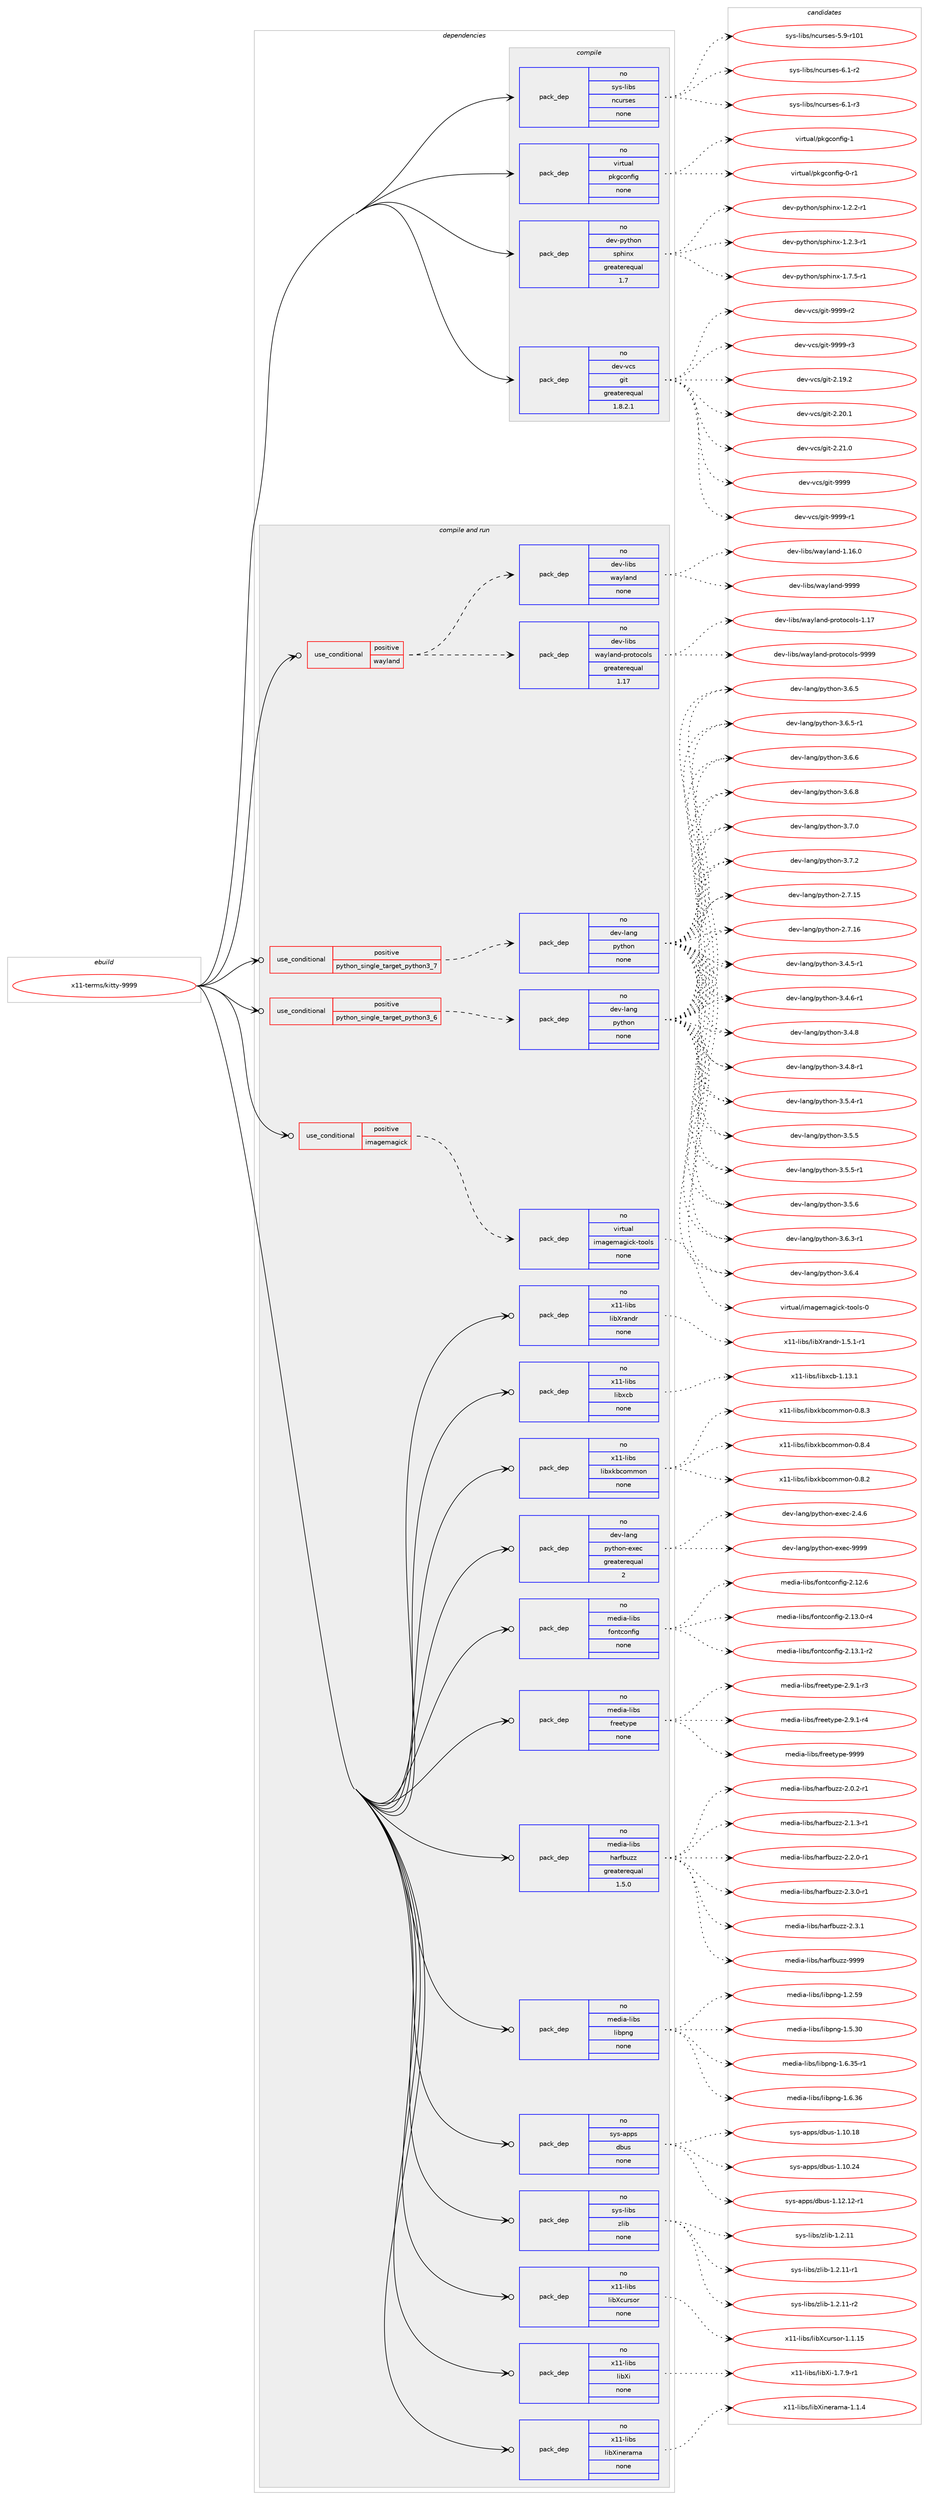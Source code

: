 digraph prolog {

# *************
# Graph options
# *************

newrank=true;
concentrate=true;
compound=true;
graph [rankdir=LR,fontname=Helvetica,fontsize=10,ranksep=1.5];#, ranksep=2.5, nodesep=0.2];
edge  [arrowhead=vee];
node  [fontname=Helvetica,fontsize=10];

# **********
# The ebuild
# **********

subgraph cluster_leftcol {
color=gray;
rank=same;
label=<<i>ebuild</i>>;
id [label="x11-terms/kitty-9999", color=red, width=4, href="../x11-terms/kitty-9999.svg"];
}

# ****************
# The dependencies
# ****************

subgraph cluster_midcol {
color=gray;
label=<<i>dependencies</i>>;
subgraph cluster_compile {
fillcolor="#eeeeee";
style=filled;
label=<<i>compile</i>>;
subgraph pack1271273 {
dependency1768119 [label=<<TABLE BORDER="0" CELLBORDER="1" CELLSPACING="0" CELLPADDING="4" WIDTH="220"><TR><TD ROWSPAN="6" CELLPADDING="30">pack_dep</TD></TR><TR><TD WIDTH="110">no</TD></TR><TR><TD>dev-python</TD></TR><TR><TD>sphinx</TD></TR><TR><TD>greaterequal</TD></TR><TR><TD>1.7</TD></TR></TABLE>>, shape=none, color=blue];
}
id:e -> dependency1768119:w [weight=20,style="solid",arrowhead="vee"];
subgraph pack1271274 {
dependency1768120 [label=<<TABLE BORDER="0" CELLBORDER="1" CELLSPACING="0" CELLPADDING="4" WIDTH="220"><TR><TD ROWSPAN="6" CELLPADDING="30">pack_dep</TD></TR><TR><TD WIDTH="110">no</TD></TR><TR><TD>dev-vcs</TD></TR><TR><TD>git</TD></TR><TR><TD>greaterequal</TD></TR><TR><TD>1.8.2.1</TD></TR></TABLE>>, shape=none, color=blue];
}
id:e -> dependency1768120:w [weight=20,style="solid",arrowhead="vee"];
subgraph pack1271275 {
dependency1768121 [label=<<TABLE BORDER="0" CELLBORDER="1" CELLSPACING="0" CELLPADDING="4" WIDTH="220"><TR><TD ROWSPAN="6" CELLPADDING="30">pack_dep</TD></TR><TR><TD WIDTH="110">no</TD></TR><TR><TD>sys-libs</TD></TR><TR><TD>ncurses</TD></TR><TR><TD>none</TD></TR><TR><TD></TD></TR></TABLE>>, shape=none, color=blue];
}
id:e -> dependency1768121:w [weight=20,style="solid",arrowhead="vee"];
subgraph pack1271276 {
dependency1768122 [label=<<TABLE BORDER="0" CELLBORDER="1" CELLSPACING="0" CELLPADDING="4" WIDTH="220"><TR><TD ROWSPAN="6" CELLPADDING="30">pack_dep</TD></TR><TR><TD WIDTH="110">no</TD></TR><TR><TD>virtual</TD></TR><TR><TD>pkgconfig</TD></TR><TR><TD>none</TD></TR><TR><TD></TD></TR></TABLE>>, shape=none, color=blue];
}
id:e -> dependency1768122:w [weight=20,style="solid",arrowhead="vee"];
}
subgraph cluster_compileandrun {
fillcolor="#eeeeee";
style=filled;
label=<<i>compile and run</i>>;
subgraph cond467041 {
dependency1768123 [label=<<TABLE BORDER="0" CELLBORDER="1" CELLSPACING="0" CELLPADDING="4"><TR><TD ROWSPAN="3" CELLPADDING="10">use_conditional</TD></TR><TR><TD>positive</TD></TR><TR><TD>imagemagick</TD></TR></TABLE>>, shape=none, color=red];
subgraph pack1271277 {
dependency1768124 [label=<<TABLE BORDER="0" CELLBORDER="1" CELLSPACING="0" CELLPADDING="4" WIDTH="220"><TR><TD ROWSPAN="6" CELLPADDING="30">pack_dep</TD></TR><TR><TD WIDTH="110">no</TD></TR><TR><TD>virtual</TD></TR><TR><TD>imagemagick-tools</TD></TR><TR><TD>none</TD></TR><TR><TD></TD></TR></TABLE>>, shape=none, color=blue];
}
dependency1768123:e -> dependency1768124:w [weight=20,style="dashed",arrowhead="vee"];
}
id:e -> dependency1768123:w [weight=20,style="solid",arrowhead="odotvee"];
subgraph cond467042 {
dependency1768125 [label=<<TABLE BORDER="0" CELLBORDER="1" CELLSPACING="0" CELLPADDING="4"><TR><TD ROWSPAN="3" CELLPADDING="10">use_conditional</TD></TR><TR><TD>positive</TD></TR><TR><TD>python_single_target_python3_6</TD></TR></TABLE>>, shape=none, color=red];
subgraph pack1271278 {
dependency1768126 [label=<<TABLE BORDER="0" CELLBORDER="1" CELLSPACING="0" CELLPADDING="4" WIDTH="220"><TR><TD ROWSPAN="6" CELLPADDING="30">pack_dep</TD></TR><TR><TD WIDTH="110">no</TD></TR><TR><TD>dev-lang</TD></TR><TR><TD>python</TD></TR><TR><TD>none</TD></TR><TR><TD></TD></TR></TABLE>>, shape=none, color=blue];
}
dependency1768125:e -> dependency1768126:w [weight=20,style="dashed",arrowhead="vee"];
}
id:e -> dependency1768125:w [weight=20,style="solid",arrowhead="odotvee"];
subgraph cond467043 {
dependency1768127 [label=<<TABLE BORDER="0" CELLBORDER="1" CELLSPACING="0" CELLPADDING="4"><TR><TD ROWSPAN="3" CELLPADDING="10">use_conditional</TD></TR><TR><TD>positive</TD></TR><TR><TD>python_single_target_python3_7</TD></TR></TABLE>>, shape=none, color=red];
subgraph pack1271279 {
dependency1768128 [label=<<TABLE BORDER="0" CELLBORDER="1" CELLSPACING="0" CELLPADDING="4" WIDTH="220"><TR><TD ROWSPAN="6" CELLPADDING="30">pack_dep</TD></TR><TR><TD WIDTH="110">no</TD></TR><TR><TD>dev-lang</TD></TR><TR><TD>python</TD></TR><TR><TD>none</TD></TR><TR><TD></TD></TR></TABLE>>, shape=none, color=blue];
}
dependency1768127:e -> dependency1768128:w [weight=20,style="dashed",arrowhead="vee"];
}
id:e -> dependency1768127:w [weight=20,style="solid",arrowhead="odotvee"];
subgraph cond467044 {
dependency1768129 [label=<<TABLE BORDER="0" CELLBORDER="1" CELLSPACING="0" CELLPADDING="4"><TR><TD ROWSPAN="3" CELLPADDING="10">use_conditional</TD></TR><TR><TD>positive</TD></TR><TR><TD>wayland</TD></TR></TABLE>>, shape=none, color=red];
subgraph pack1271280 {
dependency1768130 [label=<<TABLE BORDER="0" CELLBORDER="1" CELLSPACING="0" CELLPADDING="4" WIDTH="220"><TR><TD ROWSPAN="6" CELLPADDING="30">pack_dep</TD></TR><TR><TD WIDTH="110">no</TD></TR><TR><TD>dev-libs</TD></TR><TR><TD>wayland</TD></TR><TR><TD>none</TD></TR><TR><TD></TD></TR></TABLE>>, shape=none, color=blue];
}
dependency1768129:e -> dependency1768130:w [weight=20,style="dashed",arrowhead="vee"];
subgraph pack1271281 {
dependency1768131 [label=<<TABLE BORDER="0" CELLBORDER="1" CELLSPACING="0" CELLPADDING="4" WIDTH="220"><TR><TD ROWSPAN="6" CELLPADDING="30">pack_dep</TD></TR><TR><TD WIDTH="110">no</TD></TR><TR><TD>dev-libs</TD></TR><TR><TD>wayland-protocols</TD></TR><TR><TD>greaterequal</TD></TR><TR><TD>1.17</TD></TR></TABLE>>, shape=none, color=blue];
}
dependency1768129:e -> dependency1768131:w [weight=20,style="dashed",arrowhead="vee"];
}
id:e -> dependency1768129:w [weight=20,style="solid",arrowhead="odotvee"];
subgraph pack1271282 {
dependency1768132 [label=<<TABLE BORDER="0" CELLBORDER="1" CELLSPACING="0" CELLPADDING="4" WIDTH="220"><TR><TD ROWSPAN="6" CELLPADDING="30">pack_dep</TD></TR><TR><TD WIDTH="110">no</TD></TR><TR><TD>dev-lang</TD></TR><TR><TD>python-exec</TD></TR><TR><TD>greaterequal</TD></TR><TR><TD>2</TD></TR></TABLE>>, shape=none, color=blue];
}
id:e -> dependency1768132:w [weight=20,style="solid",arrowhead="odotvee"];
subgraph pack1271283 {
dependency1768133 [label=<<TABLE BORDER="0" CELLBORDER="1" CELLSPACING="0" CELLPADDING="4" WIDTH="220"><TR><TD ROWSPAN="6" CELLPADDING="30">pack_dep</TD></TR><TR><TD WIDTH="110">no</TD></TR><TR><TD>media-libs</TD></TR><TR><TD>fontconfig</TD></TR><TR><TD>none</TD></TR><TR><TD></TD></TR></TABLE>>, shape=none, color=blue];
}
id:e -> dependency1768133:w [weight=20,style="solid",arrowhead="odotvee"];
subgraph pack1271284 {
dependency1768134 [label=<<TABLE BORDER="0" CELLBORDER="1" CELLSPACING="0" CELLPADDING="4" WIDTH="220"><TR><TD ROWSPAN="6" CELLPADDING="30">pack_dep</TD></TR><TR><TD WIDTH="110">no</TD></TR><TR><TD>media-libs</TD></TR><TR><TD>freetype</TD></TR><TR><TD>none</TD></TR><TR><TD></TD></TR></TABLE>>, shape=none, color=blue];
}
id:e -> dependency1768134:w [weight=20,style="solid",arrowhead="odotvee"];
subgraph pack1271285 {
dependency1768135 [label=<<TABLE BORDER="0" CELLBORDER="1" CELLSPACING="0" CELLPADDING="4" WIDTH="220"><TR><TD ROWSPAN="6" CELLPADDING="30">pack_dep</TD></TR><TR><TD WIDTH="110">no</TD></TR><TR><TD>media-libs</TD></TR><TR><TD>harfbuzz</TD></TR><TR><TD>greaterequal</TD></TR><TR><TD>1.5.0</TD></TR></TABLE>>, shape=none, color=blue];
}
id:e -> dependency1768135:w [weight=20,style="solid",arrowhead="odotvee"];
subgraph pack1271286 {
dependency1768136 [label=<<TABLE BORDER="0" CELLBORDER="1" CELLSPACING="0" CELLPADDING="4" WIDTH="220"><TR><TD ROWSPAN="6" CELLPADDING="30">pack_dep</TD></TR><TR><TD WIDTH="110">no</TD></TR><TR><TD>media-libs</TD></TR><TR><TD>libpng</TD></TR><TR><TD>none</TD></TR><TR><TD></TD></TR></TABLE>>, shape=none, color=blue];
}
id:e -> dependency1768136:w [weight=20,style="solid",arrowhead="odotvee"];
subgraph pack1271287 {
dependency1768137 [label=<<TABLE BORDER="0" CELLBORDER="1" CELLSPACING="0" CELLPADDING="4" WIDTH="220"><TR><TD ROWSPAN="6" CELLPADDING="30">pack_dep</TD></TR><TR><TD WIDTH="110">no</TD></TR><TR><TD>sys-apps</TD></TR><TR><TD>dbus</TD></TR><TR><TD>none</TD></TR><TR><TD></TD></TR></TABLE>>, shape=none, color=blue];
}
id:e -> dependency1768137:w [weight=20,style="solid",arrowhead="odotvee"];
subgraph pack1271288 {
dependency1768138 [label=<<TABLE BORDER="0" CELLBORDER="1" CELLSPACING="0" CELLPADDING="4" WIDTH="220"><TR><TD ROWSPAN="6" CELLPADDING="30">pack_dep</TD></TR><TR><TD WIDTH="110">no</TD></TR><TR><TD>sys-libs</TD></TR><TR><TD>zlib</TD></TR><TR><TD>none</TD></TR><TR><TD></TD></TR></TABLE>>, shape=none, color=blue];
}
id:e -> dependency1768138:w [weight=20,style="solid",arrowhead="odotvee"];
subgraph pack1271289 {
dependency1768139 [label=<<TABLE BORDER="0" CELLBORDER="1" CELLSPACING="0" CELLPADDING="4" WIDTH="220"><TR><TD ROWSPAN="6" CELLPADDING="30">pack_dep</TD></TR><TR><TD WIDTH="110">no</TD></TR><TR><TD>x11-libs</TD></TR><TR><TD>libXcursor</TD></TR><TR><TD>none</TD></TR><TR><TD></TD></TR></TABLE>>, shape=none, color=blue];
}
id:e -> dependency1768139:w [weight=20,style="solid",arrowhead="odotvee"];
subgraph pack1271290 {
dependency1768140 [label=<<TABLE BORDER="0" CELLBORDER="1" CELLSPACING="0" CELLPADDING="4" WIDTH="220"><TR><TD ROWSPAN="6" CELLPADDING="30">pack_dep</TD></TR><TR><TD WIDTH="110">no</TD></TR><TR><TD>x11-libs</TD></TR><TR><TD>libXi</TD></TR><TR><TD>none</TD></TR><TR><TD></TD></TR></TABLE>>, shape=none, color=blue];
}
id:e -> dependency1768140:w [weight=20,style="solid",arrowhead="odotvee"];
subgraph pack1271291 {
dependency1768141 [label=<<TABLE BORDER="0" CELLBORDER="1" CELLSPACING="0" CELLPADDING="4" WIDTH="220"><TR><TD ROWSPAN="6" CELLPADDING="30">pack_dep</TD></TR><TR><TD WIDTH="110">no</TD></TR><TR><TD>x11-libs</TD></TR><TR><TD>libXinerama</TD></TR><TR><TD>none</TD></TR><TR><TD></TD></TR></TABLE>>, shape=none, color=blue];
}
id:e -> dependency1768141:w [weight=20,style="solid",arrowhead="odotvee"];
subgraph pack1271292 {
dependency1768142 [label=<<TABLE BORDER="0" CELLBORDER="1" CELLSPACING="0" CELLPADDING="4" WIDTH="220"><TR><TD ROWSPAN="6" CELLPADDING="30">pack_dep</TD></TR><TR><TD WIDTH="110">no</TD></TR><TR><TD>x11-libs</TD></TR><TR><TD>libXrandr</TD></TR><TR><TD>none</TD></TR><TR><TD></TD></TR></TABLE>>, shape=none, color=blue];
}
id:e -> dependency1768142:w [weight=20,style="solid",arrowhead="odotvee"];
subgraph pack1271293 {
dependency1768143 [label=<<TABLE BORDER="0" CELLBORDER="1" CELLSPACING="0" CELLPADDING="4" WIDTH="220"><TR><TD ROWSPAN="6" CELLPADDING="30">pack_dep</TD></TR><TR><TD WIDTH="110">no</TD></TR><TR><TD>x11-libs</TD></TR><TR><TD>libxcb</TD></TR><TR><TD>none</TD></TR><TR><TD></TD></TR></TABLE>>, shape=none, color=blue];
}
id:e -> dependency1768143:w [weight=20,style="solid",arrowhead="odotvee"];
subgraph pack1271294 {
dependency1768144 [label=<<TABLE BORDER="0" CELLBORDER="1" CELLSPACING="0" CELLPADDING="4" WIDTH="220"><TR><TD ROWSPAN="6" CELLPADDING="30">pack_dep</TD></TR><TR><TD WIDTH="110">no</TD></TR><TR><TD>x11-libs</TD></TR><TR><TD>libxkbcommon</TD></TR><TR><TD>none</TD></TR><TR><TD></TD></TR></TABLE>>, shape=none, color=blue];
}
id:e -> dependency1768144:w [weight=20,style="solid",arrowhead="odotvee"];
}
subgraph cluster_run {
fillcolor="#eeeeee";
style=filled;
label=<<i>run</i>>;
}
}

# **************
# The candidates
# **************

subgraph cluster_choices {
rank=same;
color=gray;
label=<<i>candidates</i>>;

subgraph choice1271273 {
color=black;
nodesep=1;
choice10010111845112121116104111110471151121041051101204549465046504511449 [label="dev-python/sphinx-1.2.2-r1", color=red, width=4,href="../dev-python/sphinx-1.2.2-r1.svg"];
choice10010111845112121116104111110471151121041051101204549465046514511449 [label="dev-python/sphinx-1.2.3-r1", color=red, width=4,href="../dev-python/sphinx-1.2.3-r1.svg"];
choice10010111845112121116104111110471151121041051101204549465546534511449 [label="dev-python/sphinx-1.7.5-r1", color=red, width=4,href="../dev-python/sphinx-1.7.5-r1.svg"];
dependency1768119:e -> choice10010111845112121116104111110471151121041051101204549465046504511449:w [style=dotted,weight="100"];
dependency1768119:e -> choice10010111845112121116104111110471151121041051101204549465046514511449:w [style=dotted,weight="100"];
dependency1768119:e -> choice10010111845112121116104111110471151121041051101204549465546534511449:w [style=dotted,weight="100"];
}
subgraph choice1271274 {
color=black;
nodesep=1;
choice10010111845118991154710310511645504649574650 [label="dev-vcs/git-2.19.2", color=red, width=4,href="../dev-vcs/git-2.19.2.svg"];
choice10010111845118991154710310511645504650484649 [label="dev-vcs/git-2.20.1", color=red, width=4,href="../dev-vcs/git-2.20.1.svg"];
choice10010111845118991154710310511645504650494648 [label="dev-vcs/git-2.21.0", color=red, width=4,href="../dev-vcs/git-2.21.0.svg"];
choice1001011184511899115471031051164557575757 [label="dev-vcs/git-9999", color=red, width=4,href="../dev-vcs/git-9999.svg"];
choice10010111845118991154710310511645575757574511449 [label="dev-vcs/git-9999-r1", color=red, width=4,href="../dev-vcs/git-9999-r1.svg"];
choice10010111845118991154710310511645575757574511450 [label="dev-vcs/git-9999-r2", color=red, width=4,href="../dev-vcs/git-9999-r2.svg"];
choice10010111845118991154710310511645575757574511451 [label="dev-vcs/git-9999-r3", color=red, width=4,href="../dev-vcs/git-9999-r3.svg"];
dependency1768120:e -> choice10010111845118991154710310511645504649574650:w [style=dotted,weight="100"];
dependency1768120:e -> choice10010111845118991154710310511645504650484649:w [style=dotted,weight="100"];
dependency1768120:e -> choice10010111845118991154710310511645504650494648:w [style=dotted,weight="100"];
dependency1768120:e -> choice1001011184511899115471031051164557575757:w [style=dotted,weight="100"];
dependency1768120:e -> choice10010111845118991154710310511645575757574511449:w [style=dotted,weight="100"];
dependency1768120:e -> choice10010111845118991154710310511645575757574511450:w [style=dotted,weight="100"];
dependency1768120:e -> choice10010111845118991154710310511645575757574511451:w [style=dotted,weight="100"];
}
subgraph choice1271275 {
color=black;
nodesep=1;
choice115121115451081059811547110991171141151011154553465745114494849 [label="sys-libs/ncurses-5.9-r101", color=red, width=4,href="../sys-libs/ncurses-5.9-r101.svg"];
choice11512111545108105981154711099117114115101115455446494511450 [label="sys-libs/ncurses-6.1-r2", color=red, width=4,href="../sys-libs/ncurses-6.1-r2.svg"];
choice11512111545108105981154711099117114115101115455446494511451 [label="sys-libs/ncurses-6.1-r3", color=red, width=4,href="../sys-libs/ncurses-6.1-r3.svg"];
dependency1768121:e -> choice115121115451081059811547110991171141151011154553465745114494849:w [style=dotted,weight="100"];
dependency1768121:e -> choice11512111545108105981154711099117114115101115455446494511450:w [style=dotted,weight="100"];
dependency1768121:e -> choice11512111545108105981154711099117114115101115455446494511451:w [style=dotted,weight="100"];
}
subgraph choice1271276 {
color=black;
nodesep=1;
choice11810511411611797108471121071039911111010210510345484511449 [label="virtual/pkgconfig-0-r1", color=red, width=4,href="../virtual/pkgconfig-0-r1.svg"];
choice1181051141161179710847112107103991111101021051034549 [label="virtual/pkgconfig-1", color=red, width=4,href="../virtual/pkgconfig-1.svg"];
dependency1768122:e -> choice11810511411611797108471121071039911111010210510345484511449:w [style=dotted,weight="100"];
dependency1768122:e -> choice1181051141161179710847112107103991111101021051034549:w [style=dotted,weight="100"];
}
subgraph choice1271277 {
color=black;
nodesep=1;
choice1181051141161179710847105109971031011099710310599107451161111111081154548 [label="virtual/imagemagick-tools-0", color=red, width=4,href="../virtual/imagemagick-tools-0.svg"];
dependency1768124:e -> choice1181051141161179710847105109971031011099710310599107451161111111081154548:w [style=dotted,weight="100"];
}
subgraph choice1271278 {
color=black;
nodesep=1;
choice10010111845108971101034711212111610411111045504655464953 [label="dev-lang/python-2.7.15", color=red, width=4,href="../dev-lang/python-2.7.15.svg"];
choice10010111845108971101034711212111610411111045504655464954 [label="dev-lang/python-2.7.16", color=red, width=4,href="../dev-lang/python-2.7.16.svg"];
choice1001011184510897110103471121211161041111104551465246534511449 [label="dev-lang/python-3.4.5-r1", color=red, width=4,href="../dev-lang/python-3.4.5-r1.svg"];
choice1001011184510897110103471121211161041111104551465246544511449 [label="dev-lang/python-3.4.6-r1", color=red, width=4,href="../dev-lang/python-3.4.6-r1.svg"];
choice100101118451089711010347112121116104111110455146524656 [label="dev-lang/python-3.4.8", color=red, width=4,href="../dev-lang/python-3.4.8.svg"];
choice1001011184510897110103471121211161041111104551465246564511449 [label="dev-lang/python-3.4.8-r1", color=red, width=4,href="../dev-lang/python-3.4.8-r1.svg"];
choice1001011184510897110103471121211161041111104551465346524511449 [label="dev-lang/python-3.5.4-r1", color=red, width=4,href="../dev-lang/python-3.5.4-r1.svg"];
choice100101118451089711010347112121116104111110455146534653 [label="dev-lang/python-3.5.5", color=red, width=4,href="../dev-lang/python-3.5.5.svg"];
choice1001011184510897110103471121211161041111104551465346534511449 [label="dev-lang/python-3.5.5-r1", color=red, width=4,href="../dev-lang/python-3.5.5-r1.svg"];
choice100101118451089711010347112121116104111110455146534654 [label="dev-lang/python-3.5.6", color=red, width=4,href="../dev-lang/python-3.5.6.svg"];
choice1001011184510897110103471121211161041111104551465446514511449 [label="dev-lang/python-3.6.3-r1", color=red, width=4,href="../dev-lang/python-3.6.3-r1.svg"];
choice100101118451089711010347112121116104111110455146544652 [label="dev-lang/python-3.6.4", color=red, width=4,href="../dev-lang/python-3.6.4.svg"];
choice100101118451089711010347112121116104111110455146544653 [label="dev-lang/python-3.6.5", color=red, width=4,href="../dev-lang/python-3.6.5.svg"];
choice1001011184510897110103471121211161041111104551465446534511449 [label="dev-lang/python-3.6.5-r1", color=red, width=4,href="../dev-lang/python-3.6.5-r1.svg"];
choice100101118451089711010347112121116104111110455146544654 [label="dev-lang/python-3.6.6", color=red, width=4,href="../dev-lang/python-3.6.6.svg"];
choice100101118451089711010347112121116104111110455146544656 [label="dev-lang/python-3.6.8", color=red, width=4,href="../dev-lang/python-3.6.8.svg"];
choice100101118451089711010347112121116104111110455146554648 [label="dev-lang/python-3.7.0", color=red, width=4,href="../dev-lang/python-3.7.0.svg"];
choice100101118451089711010347112121116104111110455146554650 [label="dev-lang/python-3.7.2", color=red, width=4,href="../dev-lang/python-3.7.2.svg"];
dependency1768126:e -> choice10010111845108971101034711212111610411111045504655464953:w [style=dotted,weight="100"];
dependency1768126:e -> choice10010111845108971101034711212111610411111045504655464954:w [style=dotted,weight="100"];
dependency1768126:e -> choice1001011184510897110103471121211161041111104551465246534511449:w [style=dotted,weight="100"];
dependency1768126:e -> choice1001011184510897110103471121211161041111104551465246544511449:w [style=dotted,weight="100"];
dependency1768126:e -> choice100101118451089711010347112121116104111110455146524656:w [style=dotted,weight="100"];
dependency1768126:e -> choice1001011184510897110103471121211161041111104551465246564511449:w [style=dotted,weight="100"];
dependency1768126:e -> choice1001011184510897110103471121211161041111104551465346524511449:w [style=dotted,weight="100"];
dependency1768126:e -> choice100101118451089711010347112121116104111110455146534653:w [style=dotted,weight="100"];
dependency1768126:e -> choice1001011184510897110103471121211161041111104551465346534511449:w [style=dotted,weight="100"];
dependency1768126:e -> choice100101118451089711010347112121116104111110455146534654:w [style=dotted,weight="100"];
dependency1768126:e -> choice1001011184510897110103471121211161041111104551465446514511449:w [style=dotted,weight="100"];
dependency1768126:e -> choice100101118451089711010347112121116104111110455146544652:w [style=dotted,weight="100"];
dependency1768126:e -> choice100101118451089711010347112121116104111110455146544653:w [style=dotted,weight="100"];
dependency1768126:e -> choice1001011184510897110103471121211161041111104551465446534511449:w [style=dotted,weight="100"];
dependency1768126:e -> choice100101118451089711010347112121116104111110455146544654:w [style=dotted,weight="100"];
dependency1768126:e -> choice100101118451089711010347112121116104111110455146544656:w [style=dotted,weight="100"];
dependency1768126:e -> choice100101118451089711010347112121116104111110455146554648:w [style=dotted,weight="100"];
dependency1768126:e -> choice100101118451089711010347112121116104111110455146554650:w [style=dotted,weight="100"];
}
subgraph choice1271279 {
color=black;
nodesep=1;
choice10010111845108971101034711212111610411111045504655464953 [label="dev-lang/python-2.7.15", color=red, width=4,href="../dev-lang/python-2.7.15.svg"];
choice10010111845108971101034711212111610411111045504655464954 [label="dev-lang/python-2.7.16", color=red, width=4,href="../dev-lang/python-2.7.16.svg"];
choice1001011184510897110103471121211161041111104551465246534511449 [label="dev-lang/python-3.4.5-r1", color=red, width=4,href="../dev-lang/python-3.4.5-r1.svg"];
choice1001011184510897110103471121211161041111104551465246544511449 [label="dev-lang/python-3.4.6-r1", color=red, width=4,href="../dev-lang/python-3.4.6-r1.svg"];
choice100101118451089711010347112121116104111110455146524656 [label="dev-lang/python-3.4.8", color=red, width=4,href="../dev-lang/python-3.4.8.svg"];
choice1001011184510897110103471121211161041111104551465246564511449 [label="dev-lang/python-3.4.8-r1", color=red, width=4,href="../dev-lang/python-3.4.8-r1.svg"];
choice1001011184510897110103471121211161041111104551465346524511449 [label="dev-lang/python-3.5.4-r1", color=red, width=4,href="../dev-lang/python-3.5.4-r1.svg"];
choice100101118451089711010347112121116104111110455146534653 [label="dev-lang/python-3.5.5", color=red, width=4,href="../dev-lang/python-3.5.5.svg"];
choice1001011184510897110103471121211161041111104551465346534511449 [label="dev-lang/python-3.5.5-r1", color=red, width=4,href="../dev-lang/python-3.5.5-r1.svg"];
choice100101118451089711010347112121116104111110455146534654 [label="dev-lang/python-3.5.6", color=red, width=4,href="../dev-lang/python-3.5.6.svg"];
choice1001011184510897110103471121211161041111104551465446514511449 [label="dev-lang/python-3.6.3-r1", color=red, width=4,href="../dev-lang/python-3.6.3-r1.svg"];
choice100101118451089711010347112121116104111110455146544652 [label="dev-lang/python-3.6.4", color=red, width=4,href="../dev-lang/python-3.6.4.svg"];
choice100101118451089711010347112121116104111110455146544653 [label="dev-lang/python-3.6.5", color=red, width=4,href="../dev-lang/python-3.6.5.svg"];
choice1001011184510897110103471121211161041111104551465446534511449 [label="dev-lang/python-3.6.5-r1", color=red, width=4,href="../dev-lang/python-3.6.5-r1.svg"];
choice100101118451089711010347112121116104111110455146544654 [label="dev-lang/python-3.6.6", color=red, width=4,href="../dev-lang/python-3.6.6.svg"];
choice100101118451089711010347112121116104111110455146544656 [label="dev-lang/python-3.6.8", color=red, width=4,href="../dev-lang/python-3.6.8.svg"];
choice100101118451089711010347112121116104111110455146554648 [label="dev-lang/python-3.7.0", color=red, width=4,href="../dev-lang/python-3.7.0.svg"];
choice100101118451089711010347112121116104111110455146554650 [label="dev-lang/python-3.7.2", color=red, width=4,href="../dev-lang/python-3.7.2.svg"];
dependency1768128:e -> choice10010111845108971101034711212111610411111045504655464953:w [style=dotted,weight="100"];
dependency1768128:e -> choice10010111845108971101034711212111610411111045504655464954:w [style=dotted,weight="100"];
dependency1768128:e -> choice1001011184510897110103471121211161041111104551465246534511449:w [style=dotted,weight="100"];
dependency1768128:e -> choice1001011184510897110103471121211161041111104551465246544511449:w [style=dotted,weight="100"];
dependency1768128:e -> choice100101118451089711010347112121116104111110455146524656:w [style=dotted,weight="100"];
dependency1768128:e -> choice1001011184510897110103471121211161041111104551465246564511449:w [style=dotted,weight="100"];
dependency1768128:e -> choice1001011184510897110103471121211161041111104551465346524511449:w [style=dotted,weight="100"];
dependency1768128:e -> choice100101118451089711010347112121116104111110455146534653:w [style=dotted,weight="100"];
dependency1768128:e -> choice1001011184510897110103471121211161041111104551465346534511449:w [style=dotted,weight="100"];
dependency1768128:e -> choice100101118451089711010347112121116104111110455146534654:w [style=dotted,weight="100"];
dependency1768128:e -> choice1001011184510897110103471121211161041111104551465446514511449:w [style=dotted,weight="100"];
dependency1768128:e -> choice100101118451089711010347112121116104111110455146544652:w [style=dotted,weight="100"];
dependency1768128:e -> choice100101118451089711010347112121116104111110455146544653:w [style=dotted,weight="100"];
dependency1768128:e -> choice1001011184510897110103471121211161041111104551465446534511449:w [style=dotted,weight="100"];
dependency1768128:e -> choice100101118451089711010347112121116104111110455146544654:w [style=dotted,weight="100"];
dependency1768128:e -> choice100101118451089711010347112121116104111110455146544656:w [style=dotted,weight="100"];
dependency1768128:e -> choice100101118451089711010347112121116104111110455146554648:w [style=dotted,weight="100"];
dependency1768128:e -> choice100101118451089711010347112121116104111110455146554650:w [style=dotted,weight="100"];
}
subgraph choice1271280 {
color=black;
nodesep=1;
choice100101118451081059811547119971211089711010045494649544648 [label="dev-libs/wayland-1.16.0", color=red, width=4,href="../dev-libs/wayland-1.16.0.svg"];
choice10010111845108105981154711997121108971101004557575757 [label="dev-libs/wayland-9999", color=red, width=4,href="../dev-libs/wayland-9999.svg"];
dependency1768130:e -> choice100101118451081059811547119971211089711010045494649544648:w [style=dotted,weight="100"];
dependency1768130:e -> choice10010111845108105981154711997121108971101004557575757:w [style=dotted,weight="100"];
}
subgraph choice1271281 {
color=black;
nodesep=1;
choice100101118451081059811547119971211089711010045112114111116111991111081154549464955 [label="dev-libs/wayland-protocols-1.17", color=red, width=4,href="../dev-libs/wayland-protocols-1.17.svg"];
choice100101118451081059811547119971211089711010045112114111116111991111081154557575757 [label="dev-libs/wayland-protocols-9999", color=red, width=4,href="../dev-libs/wayland-protocols-9999.svg"];
dependency1768131:e -> choice100101118451081059811547119971211089711010045112114111116111991111081154549464955:w [style=dotted,weight="100"];
dependency1768131:e -> choice100101118451081059811547119971211089711010045112114111116111991111081154557575757:w [style=dotted,weight="100"];
}
subgraph choice1271282 {
color=black;
nodesep=1;
choice1001011184510897110103471121211161041111104510112010199455046524654 [label="dev-lang/python-exec-2.4.6", color=red, width=4,href="../dev-lang/python-exec-2.4.6.svg"];
choice10010111845108971101034711212111610411111045101120101994557575757 [label="dev-lang/python-exec-9999", color=red, width=4,href="../dev-lang/python-exec-9999.svg"];
dependency1768132:e -> choice1001011184510897110103471121211161041111104510112010199455046524654:w [style=dotted,weight="100"];
dependency1768132:e -> choice10010111845108971101034711212111610411111045101120101994557575757:w [style=dotted,weight="100"];
}
subgraph choice1271283 {
color=black;
nodesep=1;
choice109101100105974510810598115471021111101169911111010210510345504649504654 [label="media-libs/fontconfig-2.12.6", color=red, width=4,href="../media-libs/fontconfig-2.12.6.svg"];
choice1091011001059745108105981154710211111011699111110102105103455046495146484511452 [label="media-libs/fontconfig-2.13.0-r4", color=red, width=4,href="../media-libs/fontconfig-2.13.0-r4.svg"];
choice1091011001059745108105981154710211111011699111110102105103455046495146494511450 [label="media-libs/fontconfig-2.13.1-r2", color=red, width=4,href="../media-libs/fontconfig-2.13.1-r2.svg"];
dependency1768133:e -> choice109101100105974510810598115471021111101169911111010210510345504649504654:w [style=dotted,weight="100"];
dependency1768133:e -> choice1091011001059745108105981154710211111011699111110102105103455046495146484511452:w [style=dotted,weight="100"];
dependency1768133:e -> choice1091011001059745108105981154710211111011699111110102105103455046495146494511450:w [style=dotted,weight="100"];
}
subgraph choice1271284 {
color=black;
nodesep=1;
choice109101100105974510810598115471021141011011161211121014550465746494511451 [label="media-libs/freetype-2.9.1-r3", color=red, width=4,href="../media-libs/freetype-2.9.1-r3.svg"];
choice109101100105974510810598115471021141011011161211121014550465746494511452 [label="media-libs/freetype-2.9.1-r4", color=red, width=4,href="../media-libs/freetype-2.9.1-r4.svg"];
choice109101100105974510810598115471021141011011161211121014557575757 [label="media-libs/freetype-9999", color=red, width=4,href="../media-libs/freetype-9999.svg"];
dependency1768134:e -> choice109101100105974510810598115471021141011011161211121014550465746494511451:w [style=dotted,weight="100"];
dependency1768134:e -> choice109101100105974510810598115471021141011011161211121014550465746494511452:w [style=dotted,weight="100"];
dependency1768134:e -> choice109101100105974510810598115471021141011011161211121014557575757:w [style=dotted,weight="100"];
}
subgraph choice1271285 {
color=black;
nodesep=1;
choice1091011001059745108105981154710497114102981171221224550464846504511449 [label="media-libs/harfbuzz-2.0.2-r1", color=red, width=4,href="../media-libs/harfbuzz-2.0.2-r1.svg"];
choice1091011001059745108105981154710497114102981171221224550464946514511449 [label="media-libs/harfbuzz-2.1.3-r1", color=red, width=4,href="../media-libs/harfbuzz-2.1.3-r1.svg"];
choice1091011001059745108105981154710497114102981171221224550465046484511449 [label="media-libs/harfbuzz-2.2.0-r1", color=red, width=4,href="../media-libs/harfbuzz-2.2.0-r1.svg"];
choice1091011001059745108105981154710497114102981171221224550465146484511449 [label="media-libs/harfbuzz-2.3.0-r1", color=red, width=4,href="../media-libs/harfbuzz-2.3.0-r1.svg"];
choice109101100105974510810598115471049711410298117122122455046514649 [label="media-libs/harfbuzz-2.3.1", color=red, width=4,href="../media-libs/harfbuzz-2.3.1.svg"];
choice1091011001059745108105981154710497114102981171221224557575757 [label="media-libs/harfbuzz-9999", color=red, width=4,href="../media-libs/harfbuzz-9999.svg"];
dependency1768135:e -> choice1091011001059745108105981154710497114102981171221224550464846504511449:w [style=dotted,weight="100"];
dependency1768135:e -> choice1091011001059745108105981154710497114102981171221224550464946514511449:w [style=dotted,weight="100"];
dependency1768135:e -> choice1091011001059745108105981154710497114102981171221224550465046484511449:w [style=dotted,weight="100"];
dependency1768135:e -> choice1091011001059745108105981154710497114102981171221224550465146484511449:w [style=dotted,weight="100"];
dependency1768135:e -> choice109101100105974510810598115471049711410298117122122455046514649:w [style=dotted,weight="100"];
dependency1768135:e -> choice1091011001059745108105981154710497114102981171221224557575757:w [style=dotted,weight="100"];
}
subgraph choice1271286 {
color=black;
nodesep=1;
choice109101100105974510810598115471081059811211010345494650465357 [label="media-libs/libpng-1.2.59", color=red, width=4,href="../media-libs/libpng-1.2.59.svg"];
choice109101100105974510810598115471081059811211010345494653465148 [label="media-libs/libpng-1.5.30", color=red, width=4,href="../media-libs/libpng-1.5.30.svg"];
choice1091011001059745108105981154710810598112110103454946544651534511449 [label="media-libs/libpng-1.6.35-r1", color=red, width=4,href="../media-libs/libpng-1.6.35-r1.svg"];
choice109101100105974510810598115471081059811211010345494654465154 [label="media-libs/libpng-1.6.36", color=red, width=4,href="../media-libs/libpng-1.6.36.svg"];
dependency1768136:e -> choice109101100105974510810598115471081059811211010345494650465357:w [style=dotted,weight="100"];
dependency1768136:e -> choice109101100105974510810598115471081059811211010345494653465148:w [style=dotted,weight="100"];
dependency1768136:e -> choice1091011001059745108105981154710810598112110103454946544651534511449:w [style=dotted,weight="100"];
dependency1768136:e -> choice109101100105974510810598115471081059811211010345494654465154:w [style=dotted,weight="100"];
}
subgraph choice1271287 {
color=black;
nodesep=1;
choice115121115459711211211547100981171154549464948464956 [label="sys-apps/dbus-1.10.18", color=red, width=4,href="../sys-apps/dbus-1.10.18.svg"];
choice115121115459711211211547100981171154549464948465052 [label="sys-apps/dbus-1.10.24", color=red, width=4,href="../sys-apps/dbus-1.10.24.svg"];
choice1151211154597112112115471009811711545494649504649504511449 [label="sys-apps/dbus-1.12.12-r1", color=red, width=4,href="../sys-apps/dbus-1.12.12-r1.svg"];
dependency1768137:e -> choice115121115459711211211547100981171154549464948464956:w [style=dotted,weight="100"];
dependency1768137:e -> choice115121115459711211211547100981171154549464948465052:w [style=dotted,weight="100"];
dependency1768137:e -> choice1151211154597112112115471009811711545494649504649504511449:w [style=dotted,weight="100"];
}
subgraph choice1271288 {
color=black;
nodesep=1;
choice1151211154510810598115471221081059845494650464949 [label="sys-libs/zlib-1.2.11", color=red, width=4,href="../sys-libs/zlib-1.2.11.svg"];
choice11512111545108105981154712210810598454946504649494511449 [label="sys-libs/zlib-1.2.11-r1", color=red, width=4,href="../sys-libs/zlib-1.2.11-r1.svg"];
choice11512111545108105981154712210810598454946504649494511450 [label="sys-libs/zlib-1.2.11-r2", color=red, width=4,href="../sys-libs/zlib-1.2.11-r2.svg"];
dependency1768138:e -> choice1151211154510810598115471221081059845494650464949:w [style=dotted,weight="100"];
dependency1768138:e -> choice11512111545108105981154712210810598454946504649494511449:w [style=dotted,weight="100"];
dependency1768138:e -> choice11512111545108105981154712210810598454946504649494511450:w [style=dotted,weight="100"];
}
subgraph choice1271289 {
color=black;
nodesep=1;
choice120494945108105981154710810598889911711411511111445494649464953 [label="x11-libs/libXcursor-1.1.15", color=red, width=4,href="../x11-libs/libXcursor-1.1.15.svg"];
dependency1768139:e -> choice120494945108105981154710810598889911711411511111445494649464953:w [style=dotted,weight="100"];
}
subgraph choice1271290 {
color=black;
nodesep=1;
choice120494945108105981154710810598881054549465546574511449 [label="x11-libs/libXi-1.7.9-r1", color=red, width=4,href="../x11-libs/libXi-1.7.9-r1.svg"];
dependency1768140:e -> choice120494945108105981154710810598881054549465546574511449:w [style=dotted,weight="100"];
}
subgraph choice1271291 {
color=black;
nodesep=1;
choice120494945108105981154710810598881051101011149710997454946494652 [label="x11-libs/libXinerama-1.1.4", color=red, width=4,href="../x11-libs/libXinerama-1.1.4.svg"];
dependency1768141:e -> choice120494945108105981154710810598881051101011149710997454946494652:w [style=dotted,weight="100"];
}
subgraph choice1271292 {
color=black;
nodesep=1;
choice12049494510810598115471081059888114971101001144549465346494511449 [label="x11-libs/libXrandr-1.5.1-r1", color=red, width=4,href="../x11-libs/libXrandr-1.5.1-r1.svg"];
dependency1768142:e -> choice12049494510810598115471081059888114971101001144549465346494511449:w [style=dotted,weight="100"];
}
subgraph choice1271293 {
color=black;
nodesep=1;
choice120494945108105981154710810598120999845494649514649 [label="x11-libs/libxcb-1.13.1", color=red, width=4,href="../x11-libs/libxcb-1.13.1.svg"];
dependency1768143:e -> choice120494945108105981154710810598120999845494649514649:w [style=dotted,weight="100"];
}
subgraph choice1271294 {
color=black;
nodesep=1;
choice1204949451081059811547108105981201079899111109109111110454846564650 [label="x11-libs/libxkbcommon-0.8.2", color=red, width=4,href="../x11-libs/libxkbcommon-0.8.2.svg"];
choice1204949451081059811547108105981201079899111109109111110454846564651 [label="x11-libs/libxkbcommon-0.8.3", color=red, width=4,href="../x11-libs/libxkbcommon-0.8.3.svg"];
choice1204949451081059811547108105981201079899111109109111110454846564652 [label="x11-libs/libxkbcommon-0.8.4", color=red, width=4,href="../x11-libs/libxkbcommon-0.8.4.svg"];
dependency1768144:e -> choice1204949451081059811547108105981201079899111109109111110454846564650:w [style=dotted,weight="100"];
dependency1768144:e -> choice1204949451081059811547108105981201079899111109109111110454846564651:w [style=dotted,weight="100"];
dependency1768144:e -> choice1204949451081059811547108105981201079899111109109111110454846564652:w [style=dotted,weight="100"];
}
}

}
